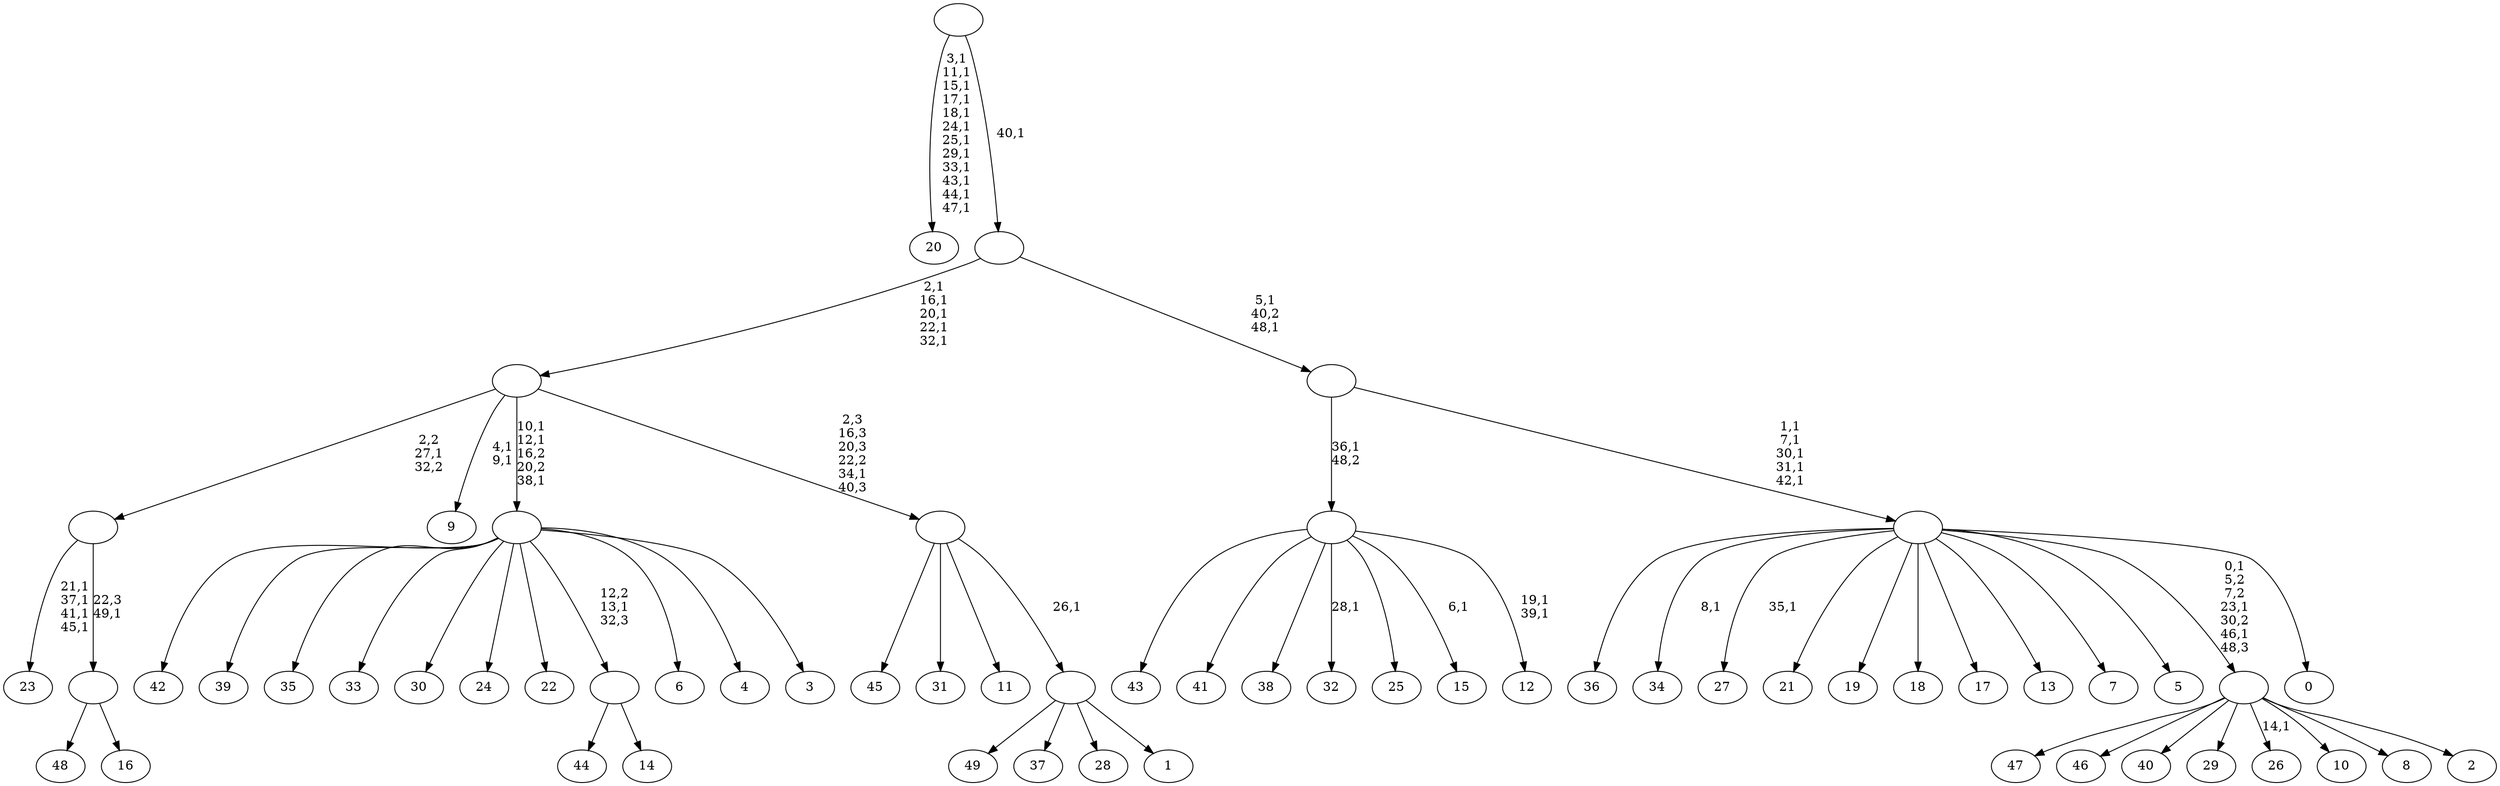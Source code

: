 digraph T {
	100 [label="49"]
	99 [label="48"]
	98 [label="47"]
	97 [label="46"]
	96 [label="45"]
	95 [label="44"]
	94 [label="43"]
	93 [label="42"]
	92 [label="41"]
	91 [label="40"]
	90 [label="39"]
	89 [label="38"]
	88 [label="37"]
	87 [label="36"]
	86 [label="35"]
	85 [label="34"]
	83 [label="33"]
	82 [label="32"]
	80 [label="31"]
	79 [label="30"]
	78 [label="29"]
	77 [label="28"]
	76 [label="27"]
	74 [label="26"]
	72 [label="25"]
	71 [label="24"]
	70 [label="23"]
	65 [label="22"]
	64 [label="21"]
	63 [label="20"]
	50 [label="19"]
	49 [label="18"]
	48 [label="17"]
	47 [label="16"]
	46 [label=""]
	45 [label=""]
	44 [label="15"]
	42 [label="14"]
	41 [label=""]
	40 [label="13"]
	39 [label="12"]
	36 [label=""]
	35 [label="11"]
	34 [label="10"]
	33 [label="9"]
	30 [label="8"]
	29 [label="7"]
	28 [label="6"]
	27 [label="5"]
	26 [label="4"]
	25 [label="3"]
	24 [label=""]
	21 [label="2"]
	20 [label=""]
	17 [label="1"]
	16 [label=""]
	15 [label=""]
	14 [label=""]
	9 [label="0"]
	8 [label=""]
	3 [label=""]
	1 [label=""]
	0 [label=""]
	46 -> 99 [label=""]
	46 -> 47 [label=""]
	45 -> 70 [label="21,1\n37,1\n41,1\n45,1"]
	45 -> 46 [label="22,3\n49,1"]
	41 -> 95 [label=""]
	41 -> 42 [label=""]
	36 -> 39 [label="19,1\n39,1"]
	36 -> 44 [label="6,1"]
	36 -> 82 [label="28,1"]
	36 -> 94 [label=""]
	36 -> 92 [label=""]
	36 -> 89 [label=""]
	36 -> 72 [label=""]
	24 -> 93 [label=""]
	24 -> 90 [label=""]
	24 -> 86 [label=""]
	24 -> 83 [label=""]
	24 -> 79 [label=""]
	24 -> 71 [label=""]
	24 -> 65 [label=""]
	24 -> 41 [label="12,2\n13,1\n32,3"]
	24 -> 28 [label=""]
	24 -> 26 [label=""]
	24 -> 25 [label=""]
	20 -> 74 [label="14,1"]
	20 -> 98 [label=""]
	20 -> 97 [label=""]
	20 -> 91 [label=""]
	20 -> 78 [label=""]
	20 -> 34 [label=""]
	20 -> 30 [label=""]
	20 -> 21 [label=""]
	16 -> 100 [label=""]
	16 -> 88 [label=""]
	16 -> 77 [label=""]
	16 -> 17 [label=""]
	15 -> 96 [label=""]
	15 -> 80 [label=""]
	15 -> 35 [label=""]
	15 -> 16 [label="26,1"]
	14 -> 24 [label="10,1\n12,1\n16,2\n20,2\n38,1"]
	14 -> 33 [label="4,1\n9,1"]
	14 -> 45 [label="2,2\n27,1\n32,2"]
	14 -> 15 [label="2,3\n16,3\n20,3\n22,2\n34,1\n40,3"]
	8 -> 20 [label="0,1\n5,2\n7,2\n23,1\n30,2\n46,1\n48,3"]
	8 -> 76 [label="35,1"]
	8 -> 85 [label="8,1"]
	8 -> 87 [label=""]
	8 -> 64 [label=""]
	8 -> 50 [label=""]
	8 -> 49 [label=""]
	8 -> 48 [label=""]
	8 -> 40 [label=""]
	8 -> 29 [label=""]
	8 -> 27 [label=""]
	8 -> 9 [label=""]
	3 -> 8 [label="1,1\n7,1\n30,1\n31,1\n42,1"]
	3 -> 36 [label="36,1\n48,2"]
	1 -> 3 [label="5,1\n40,2\n48,1"]
	1 -> 14 [label="2,1\n16,1\n20,1\n22,1\n32,1"]
	0 -> 63 [label="3,1\n11,1\n15,1\n17,1\n18,1\n24,1\n25,1\n29,1\n33,1\n43,1\n44,1\n47,1"]
	0 -> 1 [label="40,1"]
}
